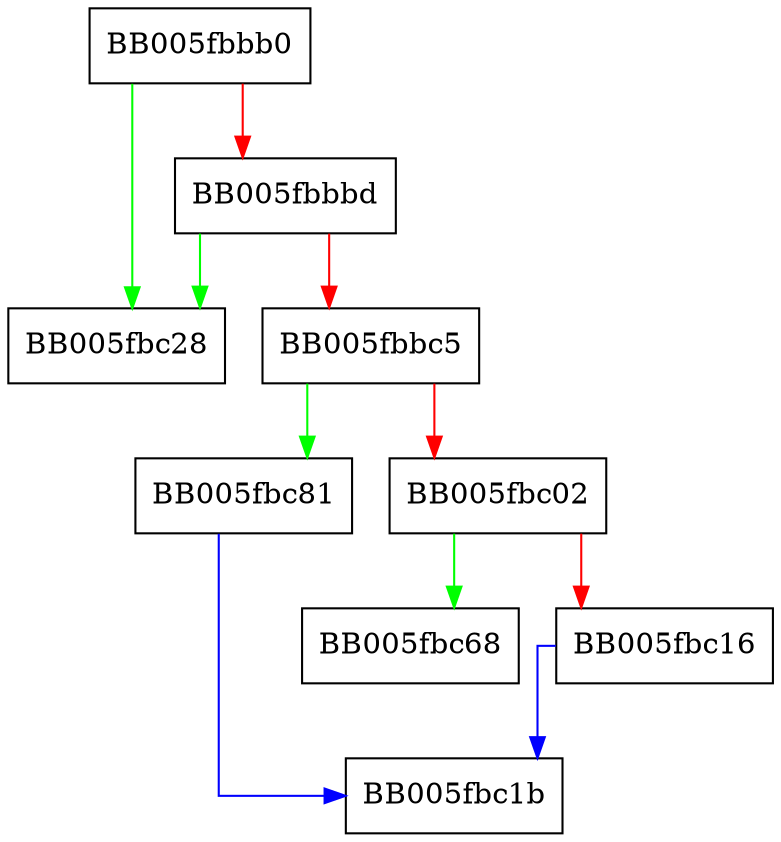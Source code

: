 digraph OSSL_PROVIDER_add_builtin {
  node [shape="box"];
  graph [splines=ortho];
  BB005fbbb0 -> BB005fbc28 [color="green"];
  BB005fbbb0 -> BB005fbbbd [color="red"];
  BB005fbbbd -> BB005fbc28 [color="green"];
  BB005fbbbd -> BB005fbbc5 [color="red"];
  BB005fbbc5 -> BB005fbc81 [color="green"];
  BB005fbbc5 -> BB005fbc02 [color="red"];
  BB005fbc02 -> BB005fbc68 [color="green"];
  BB005fbc02 -> BB005fbc16 [color="red"];
  BB005fbc16 -> BB005fbc1b [color="blue"];
  BB005fbc81 -> BB005fbc1b [color="blue"];
}